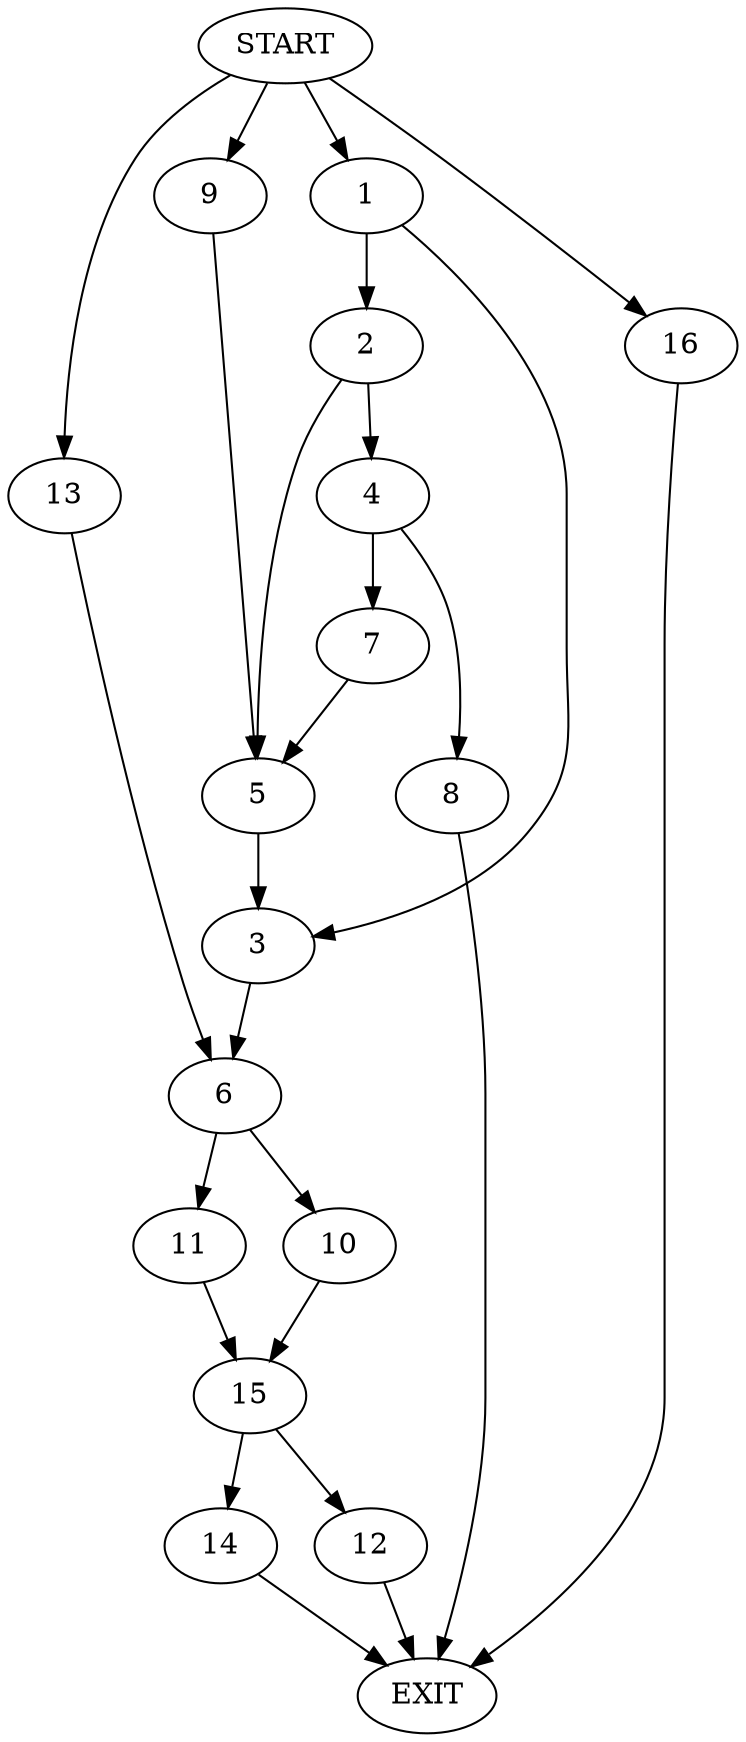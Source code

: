 digraph {
0 [label="START"]
17 [label="EXIT"]
0 -> 1
1 -> 2
1 -> 3
2 -> 4
2 -> 5
3 -> 6
5 -> 3
4 -> 7
4 -> 8
7 -> 5
8 -> 17
0 -> 9
9 -> 5
6 -> 10
6 -> 11
12 -> 17
0 -> 13
13 -> 6
14 -> 17
10 -> 15
11 -> 15
15 -> 12
15 -> 14
0 -> 16
16 -> 17
}
